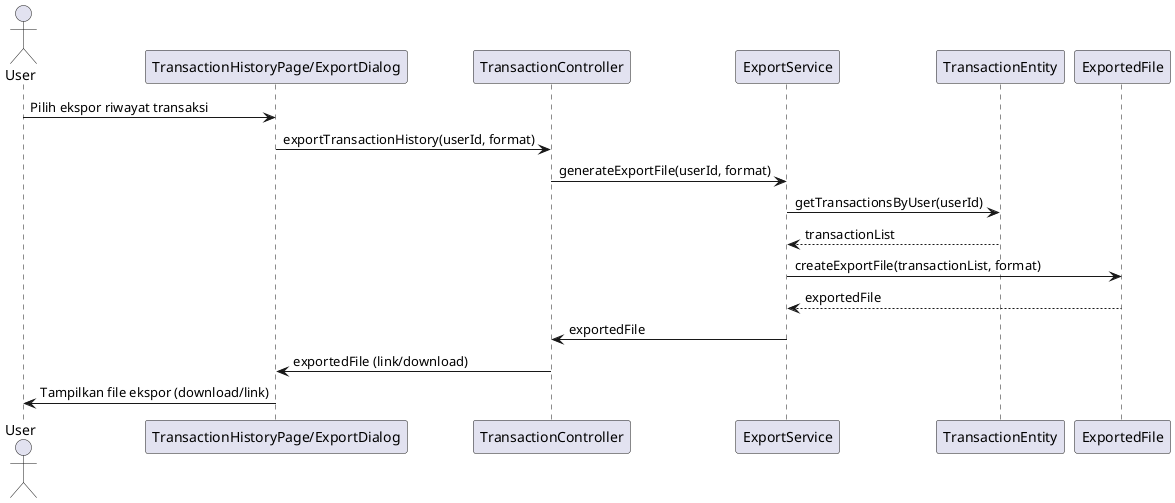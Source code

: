 @startuml
actor User
participant "TransactionHistoryPage/ExportDialog" as UI
participant "TransactionController" as Controller
participant "ExportService" as ExportService
participant "TransactionEntity" as TransactionEntity
participant "ExportedFile" as File

User -> UI : Pilih ekspor riwayat transaksi
UI -> Controller : exportTransactionHistory(userId, format)
Controller -> ExportService : generateExportFile(userId, format)
ExportService -> TransactionEntity : getTransactionsByUser(userId)
TransactionEntity --> ExportService : transactionList
ExportService -> File : createExportFile(transactionList, format)
File --> ExportService : exportedFile
ExportService -> Controller : exportedFile
Controller -> UI : exportedFile (link/download)
UI -> User : Tampilkan file ekspor (download/link)
@enduml

